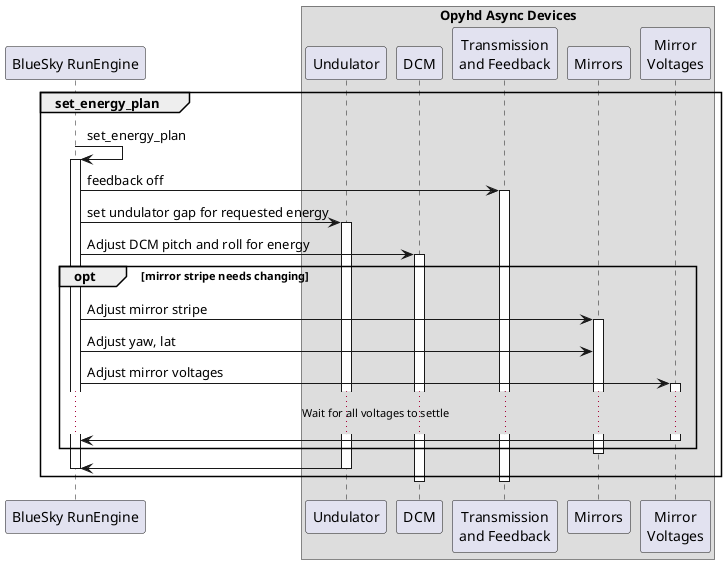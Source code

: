 @startuml
!pragma teoz true
participant "BlueSky RunEngine" as RE
box "Opyhd Async Devices"
participant "Undulator" as undulator
participant "DCM" as dcm
participant "Transmission\nand Feedback" as feedback
participant "Mirrors" as mirrors
participant "Mirror\nVoltages" as voltages
end box

group set_energy_plan
    RE -> RE: set_energy_plan
    activate RE
    RE -> feedback: feedback off
    activate feedback
    RE -> undulator: set undulator gap for requested energy
    activate undulator
    RE -> dcm: Adjust DCM pitch and roll for energy
    activate dcm
    opt mirror stripe needs changing
        RE -> mirrors: Adjust mirror stripe
        activate mirrors
        RE -> mirrors: Adjust yaw, lat
        {start_voltages} RE -> voltages: Adjust mirror voltages
        activate voltages
        ...Wait for all voltages to settle...
        {end_voltages} voltages -> RE
        deactivate voltages
        deactivate mirrors
    end
    undulator -> RE
    deactivate undulator
    deactivate dcm
    deactivate feedback
    deactivate RE /' set energy plan '/
end
@enduml
